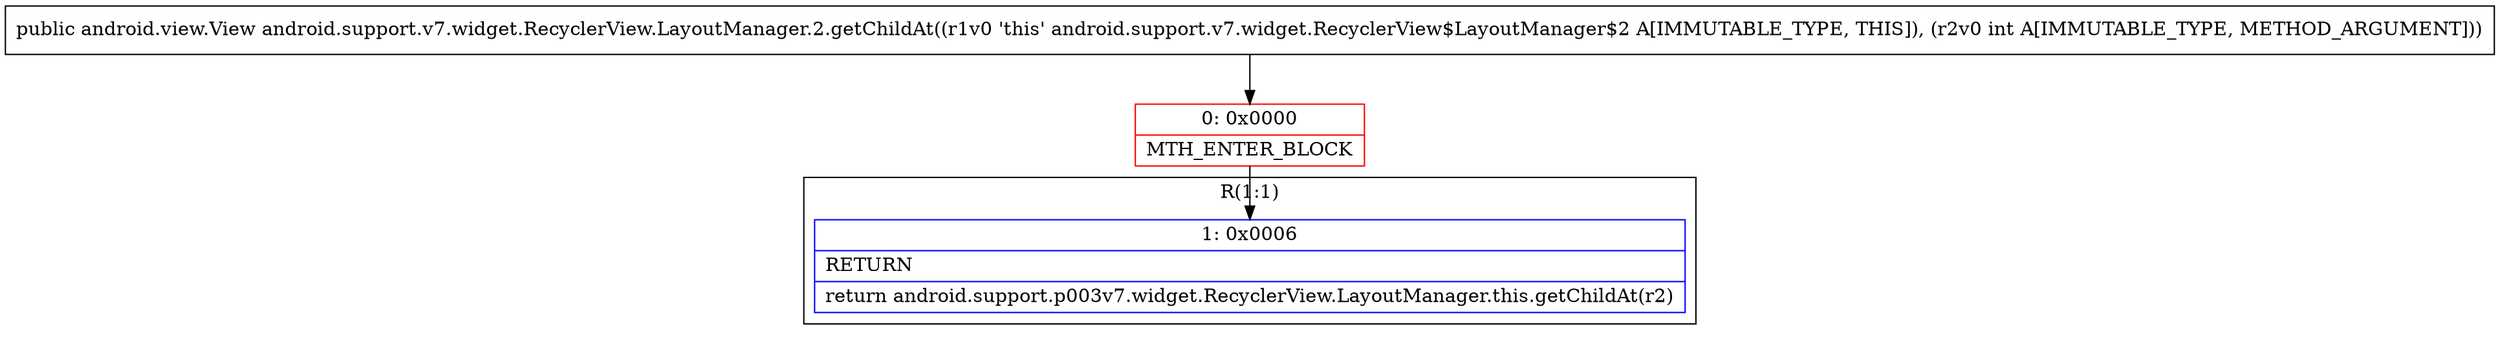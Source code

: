 digraph "CFG forandroid.support.v7.widget.RecyclerView.LayoutManager.2.getChildAt(I)Landroid\/view\/View;" {
subgraph cluster_Region_1234052835 {
label = "R(1:1)";
node [shape=record,color=blue];
Node_1 [shape=record,label="{1\:\ 0x0006|RETURN\l|return android.support.p003v7.widget.RecyclerView.LayoutManager.this.getChildAt(r2)\l}"];
}
Node_0 [shape=record,color=red,label="{0\:\ 0x0000|MTH_ENTER_BLOCK\l}"];
MethodNode[shape=record,label="{public android.view.View android.support.v7.widget.RecyclerView.LayoutManager.2.getChildAt((r1v0 'this' android.support.v7.widget.RecyclerView$LayoutManager$2 A[IMMUTABLE_TYPE, THIS]), (r2v0 int A[IMMUTABLE_TYPE, METHOD_ARGUMENT])) }"];
MethodNode -> Node_0;
Node_0 -> Node_1;
}


